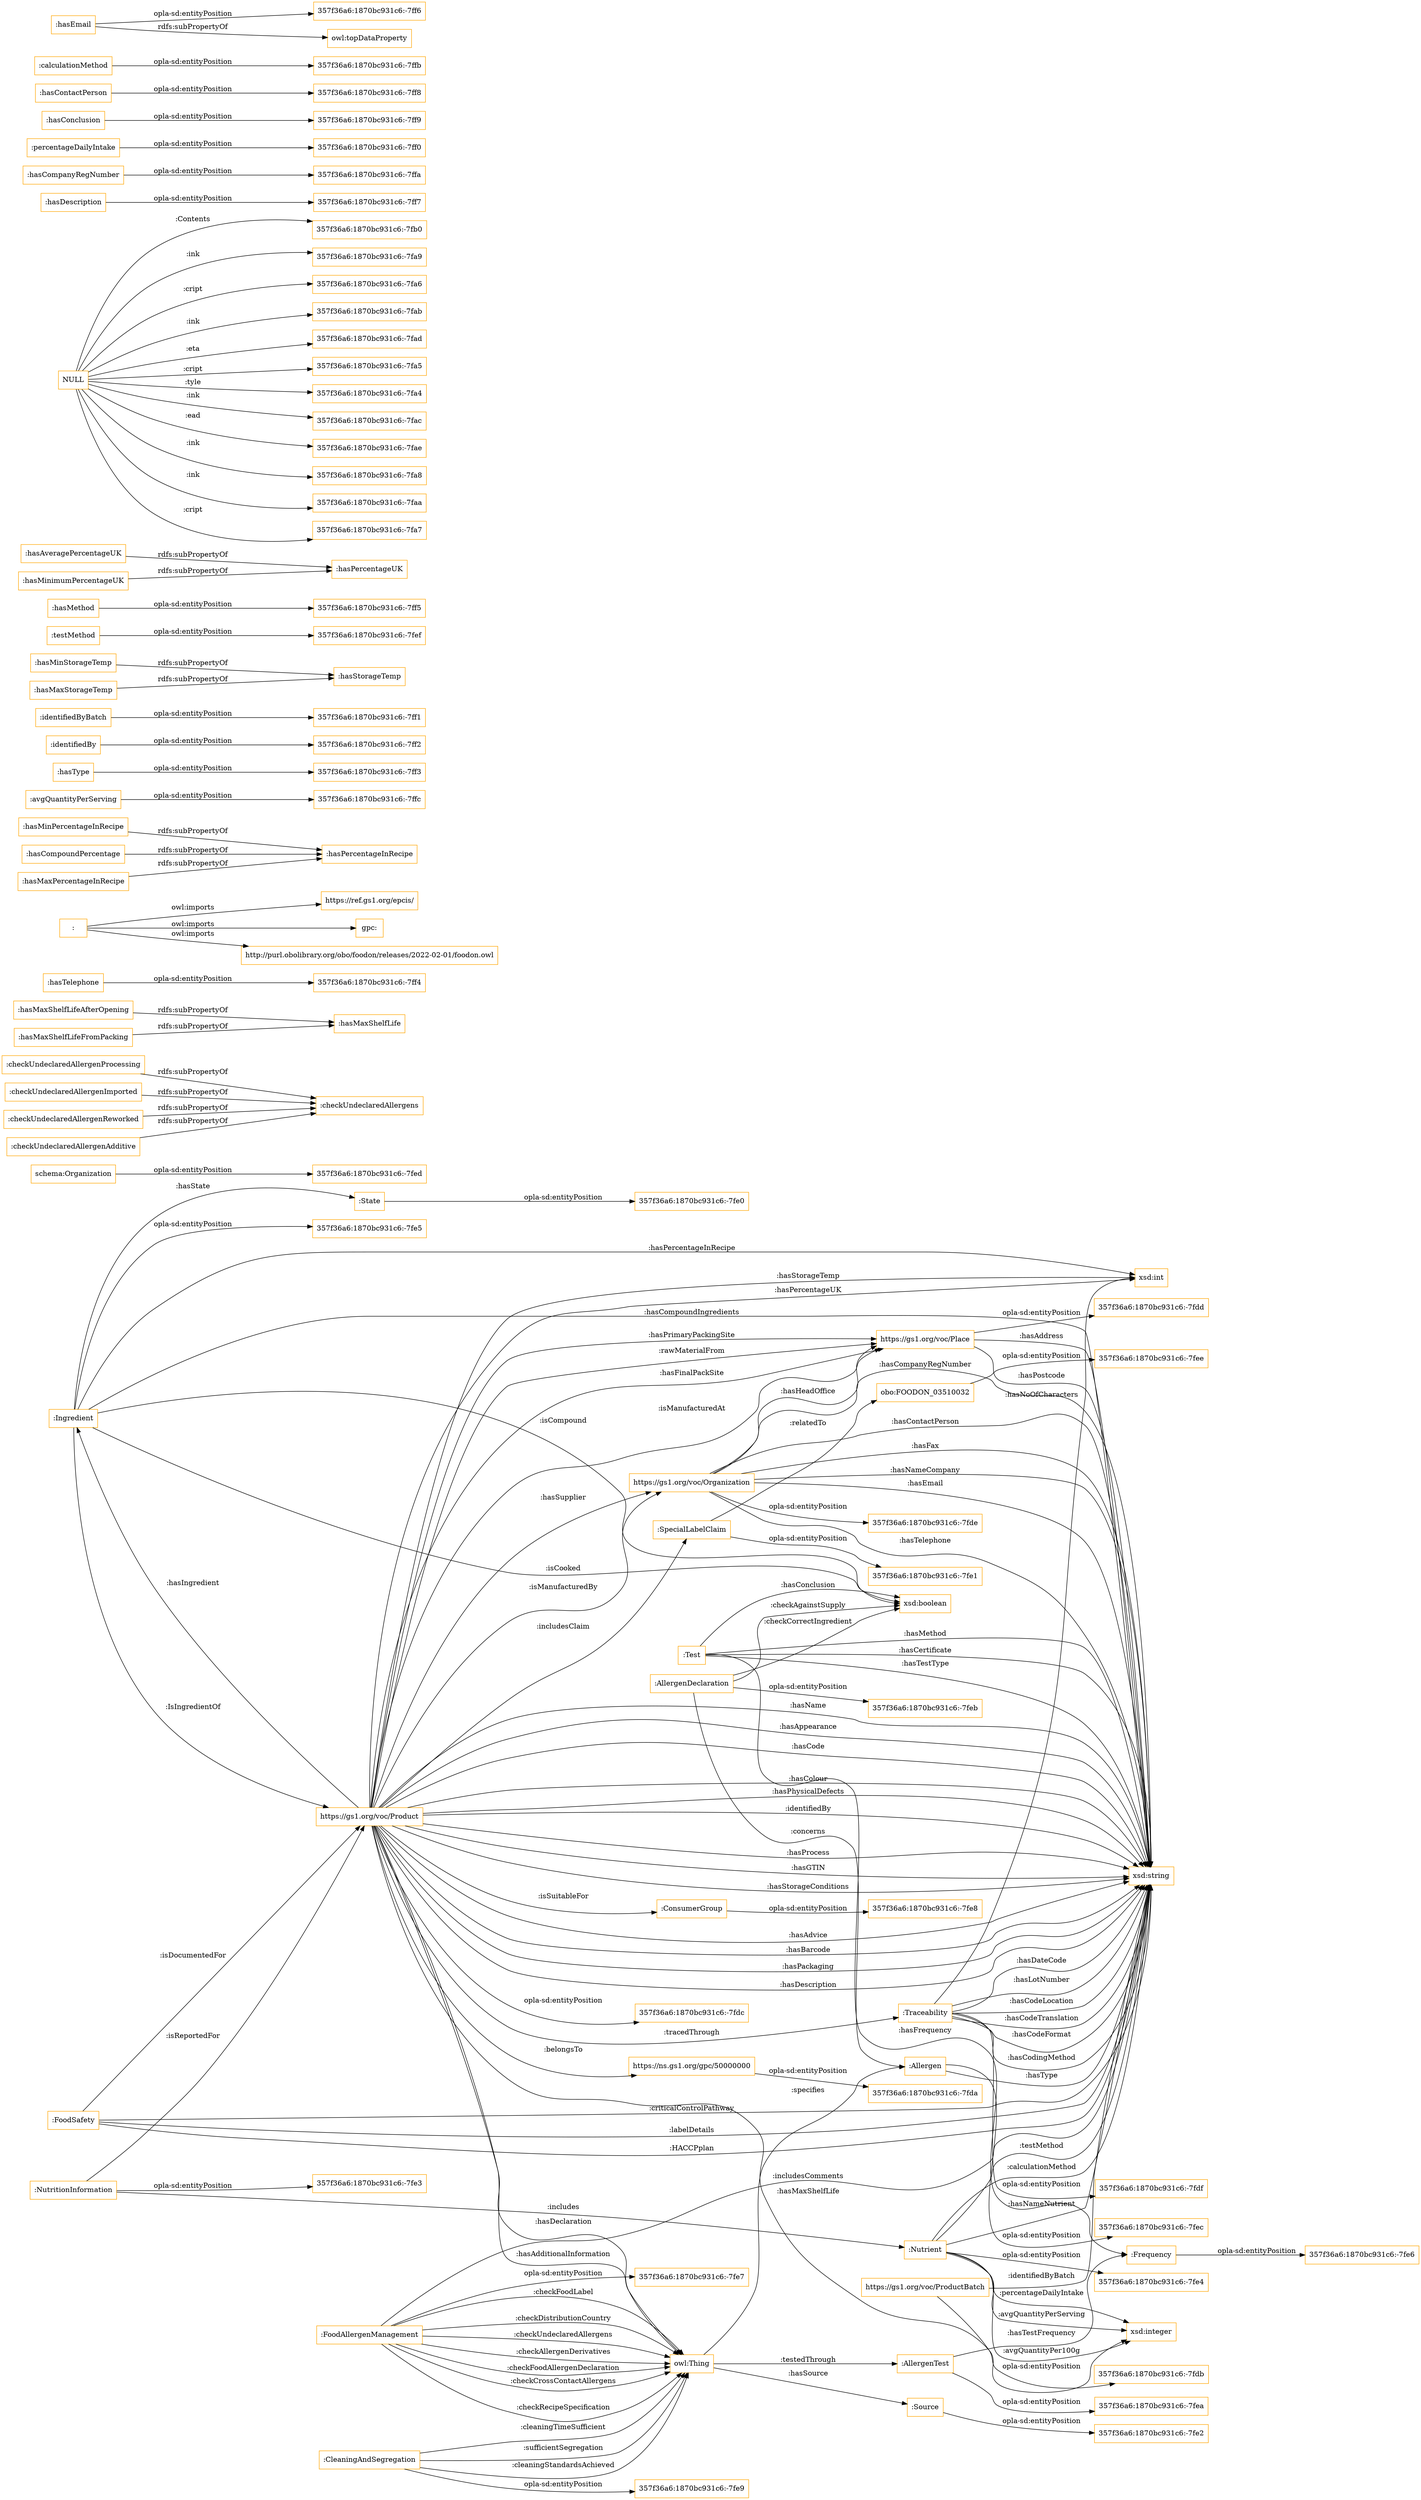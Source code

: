 digraph ar2dtool_diagram { 
rankdir=LR;
size="1501"
node [shape = rectangle, color="orange"]; ":Test" ":Ingredient" ":Frequency" ":SpecialLabelClaim" "https://gs1.org/voc/Product" "https://gs1.org/voc/ProductBatch" ":Traceability" ":Allergen" "schema:Organization" ":NutritionInformation" ":CleaningAndSegregation" "https://gs1.org/voc/Place" ":State" ":Nutrient" ":AllergenDeclaration" ":Source" ":FoodSafety" ":FoodAllergenManagement" ":ConsumerGroup" "https://gs1.org/voc/Organization" ":AllergenTest" ; /*classes style*/
	":checkUndeclaredAllergenProcessing" -> ":checkUndeclaredAllergens" [ label = "rdfs:subPropertyOf" ];
	":ConsumerGroup" -> "357f36a6:1870bc931c6:-7fe8" [ label = "opla-sd:entityPosition" ];
	":CleaningAndSegregation" -> "357f36a6:1870bc931c6:-7fe9" [ label = "opla-sd:entityPosition" ];
	":hasMaxShelfLifeAfterOpening" -> ":hasMaxShelfLife" [ label = "rdfs:subPropertyOf" ];
	":hasTelephone" -> "357f36a6:1870bc931c6:-7ff4" [ label = "opla-sd:entityPosition" ];
	":" -> "https://ref.gs1.org/epcis/" [ label = "owl:imports" ];
	":" -> "gpc:" [ label = "owl:imports" ];
	":" -> "http://purl.obolibrary.org/obo/foodon/releases/2022-02-01/foodon.owl" [ label = "owl:imports" ];
	":hasMinPercentageInRecipe" -> ":hasPercentageInRecipe" [ label = "rdfs:subPropertyOf" ];
	":avgQuantityPerServing" -> "357f36a6:1870bc931c6:-7ffc" [ label = "opla-sd:entityPosition" ];
	":hasType" -> "357f36a6:1870bc931c6:-7ff3" [ label = "opla-sd:entityPosition" ];
	":identifiedBy" -> "357f36a6:1870bc931c6:-7ff2" [ label = "opla-sd:entityPosition" ];
	":identifiedByBatch" -> "357f36a6:1870bc931c6:-7ff1" [ label = "opla-sd:entityPosition" ];
	":Source" -> "357f36a6:1870bc931c6:-7fe2" [ label = "opla-sd:entityPosition" ];
	":AllergenDeclaration" -> "357f36a6:1870bc931c6:-7feb" [ label = "opla-sd:entityPosition" ];
	":hasMinStorageTemp" -> ":hasStorageTemp" [ label = "rdfs:subPropertyOf" ];
	"https://gs1.org/voc/Place" -> "357f36a6:1870bc931c6:-7fdd" [ label = "opla-sd:entityPosition" ];
	":hasCompoundPercentage" -> ":hasPercentageInRecipe" [ label = "rdfs:subPropertyOf" ];
	"https://ns.gs1.org/gpc/50000000" -> "357f36a6:1870bc931c6:-7fda" [ label = "opla-sd:entityPosition" ];
	"https://gs1.org/voc/Organization" -> "357f36a6:1870bc931c6:-7fde" [ label = "opla-sd:entityPosition" ];
	":testMethod" -> "357f36a6:1870bc931c6:-7fef" [ label = "opla-sd:entityPosition" ];
	"obo:FOODON_03510032" -> "357f36a6:1870bc931c6:-7fee" [ label = "opla-sd:entityPosition" ];
	":hasMethod" -> "357f36a6:1870bc931c6:-7ff5" [ label = "opla-sd:entityPosition" ];
	":NutritionInformation" -> "357f36a6:1870bc931c6:-7fe3" [ label = "opla-sd:entityPosition" ];
	"https://gs1.org/voc/Product" -> "357f36a6:1870bc931c6:-7fdc" [ label = "opla-sd:entityPosition" ];
	":State" -> "357f36a6:1870bc931c6:-7fe0" [ label = "opla-sd:entityPosition" ];
	":Traceability" -> "357f36a6:1870bc931c6:-7fdf" [ label = "opla-sd:entityPosition" ];
	":hasAveragePercentageUK" -> ":hasPercentageUK" [ label = "rdfs:subPropertyOf" ];
	"NULL" -> "357f36a6:1870bc931c6:-7fb0" [ label = ":Contents" ];
	"NULL" -> "357f36a6:1870bc931c6:-7fa9" [ label = ":ink" ];
	"NULL" -> "357f36a6:1870bc931c6:-7fa6" [ label = ":cript" ];
	"NULL" -> "357f36a6:1870bc931c6:-7fab" [ label = ":ink" ];
	"NULL" -> "357f36a6:1870bc931c6:-7fad" [ label = ":eta" ];
	"NULL" -> "357f36a6:1870bc931c6:-7fa5" [ label = ":cript" ];
	"NULL" -> "357f36a6:1870bc931c6:-7fa4" [ label = ":tyle" ];
	"NULL" -> "357f36a6:1870bc931c6:-7fac" [ label = ":ink" ];
	"NULL" -> "357f36a6:1870bc931c6:-7fae" [ label = ":ead" ];
	"NULL" -> "357f36a6:1870bc931c6:-7fa8" [ label = ":ink" ];
	"NULL" -> "357f36a6:1870bc931c6:-7faa" [ label = ":ink" ];
	"NULL" -> "357f36a6:1870bc931c6:-7fa7" [ label = ":cript" ];
	":hasDescription" -> "357f36a6:1870bc931c6:-7ff7" [ label = "opla-sd:entityPosition" ];
	":Nutrient" -> "357f36a6:1870bc931c6:-7fe4" [ label = "opla-sd:entityPosition" ];
	":hasCompanyRegNumber" -> "357f36a6:1870bc931c6:-7ffa" [ label = "opla-sd:entityPosition" ];
	":percentageDailyIntake" -> "357f36a6:1870bc931c6:-7ff0" [ label = "opla-sd:entityPosition" ];
	":hasConclusion" -> "357f36a6:1870bc931c6:-7ff9" [ label = "opla-sd:entityPosition" ];
	":hasMaxStorageTemp" -> ":hasStorageTemp" [ label = "rdfs:subPropertyOf" ];
	"schema:Organization" -> "357f36a6:1870bc931c6:-7fed" [ label = "opla-sd:entityPosition" ];
	":checkUndeclaredAllergenImported" -> ":checkUndeclaredAllergens" [ label = "rdfs:subPropertyOf" ];
	":Frequency" -> "357f36a6:1870bc931c6:-7fe6" [ label = "opla-sd:entityPosition" ];
	":Ingredient" -> "357f36a6:1870bc931c6:-7fe5" [ label = "opla-sd:entityPosition" ];
	":SpecialLabelClaim" -> "357f36a6:1870bc931c6:-7fe1" [ label = "opla-sd:entityPosition" ];
	":Allergen" -> "357f36a6:1870bc931c6:-7fec" [ label = "opla-sd:entityPosition" ];
	":hasMaxShelfLifeFromPacking" -> ":hasMaxShelfLife" [ label = "rdfs:subPropertyOf" ];
	":hasMaxPercentageInRecipe" -> ":hasPercentageInRecipe" [ label = "rdfs:subPropertyOf" ];
	":AllergenTest" -> "357f36a6:1870bc931c6:-7fea" [ label = "opla-sd:entityPosition" ];
	":hasMinimumPercentageUK" -> ":hasPercentageUK" [ label = "rdfs:subPropertyOf" ];
	":hasContactPerson" -> "357f36a6:1870bc931c6:-7ff8" [ label = "opla-sd:entityPosition" ];
	":checkUndeclaredAllergenReworked" -> ":checkUndeclaredAllergens" [ label = "rdfs:subPropertyOf" ];
	":calculationMethod" -> "357f36a6:1870bc931c6:-7ffb" [ label = "opla-sd:entityPosition" ];
	"https://gs1.org/voc/ProductBatch" -> "357f36a6:1870bc931c6:-7fdb" [ label = "opla-sd:entityPosition" ];
	":checkUndeclaredAllergenAdditive" -> ":checkUndeclaredAllergens" [ label = "rdfs:subPropertyOf" ];
	":FoodAllergenManagement" -> "357f36a6:1870bc931c6:-7fe7" [ label = "opla-sd:entityPosition" ];
	":hasEmail" -> "357f36a6:1870bc931c6:-7ff6" [ label = "opla-sd:entityPosition" ];
	":hasEmail" -> "owl:topDataProperty" [ label = "rdfs:subPropertyOf" ];
	":Nutrient" -> "xsd:integer" [ label = ":avgQuantityPer100g" ];
	"https://gs1.org/voc/Product" -> ":ConsumerGroup" [ label = ":isSuitableFor" ];
	"owl:Thing" -> ":Allergen" [ label = ":specifies" ];
	"https://gs1.org/voc/Product" -> "xsd:string" [ label = ":hasName" ];
	":Ingredient" -> "xsd:boolean" [ label = ":isCompound" ];
	"owl:Thing" -> ":AllergenTest" [ label = ":testedThrough" ];
	":FoodAllergenManagement" -> "owl:Thing" [ label = ":checkRecipeSpecification" ];
	":Nutrient" -> "xsd:integer" [ label = ":percentageDailyIntake" ];
	"https://gs1.org/voc/Product" -> "xsd:string" [ label = ":hasAppearance" ];
	"https://gs1.org/voc/Organization" -> "xsd:string" [ label = ":hasNameCompany" ];
	"https://gs1.org/voc/Organization" -> "xsd:string" [ label = ":hasEmail" ];
	"https://gs1.org/voc/Organization" -> "xsd:string" [ label = ":hasTelephone" ];
	":Ingredient" -> "xsd:int" [ label = ":hasPercentageInRecipe" ];
	"https://gs1.org/voc/Product" -> "https://gs1.org/voc/Place" [ label = ":isManufacturedAt" ];
	":FoodSafety" -> "xsd:string" [ label = ":criticalControlPathway" ];
	":Ingredient" -> "xsd:boolean" [ label = ":isCooked" ];
	"https://gs1.org/voc/Product" -> "owl:Thing" [ label = ":hasDeclaration" ];
	":Test" -> "xsd:boolean" [ label = ":hasConclusion" ];
	"https://gs1.org/voc/Product" -> "https://gs1.org/voc/Place" [ label = ":hasPrimaryPackingSite" ];
	"https://gs1.org/voc/Product" -> "xsd:string" [ label = ":hasCode" ];
	":NutritionInformation" -> "https://gs1.org/voc/Product" [ label = ":isReportedFor" ];
	":CleaningAndSegregation" -> "owl:Thing" [ label = ":cleaningStandardsAchieved" ];
	":FoodAllergenManagement" -> "owl:Thing" [ label = ":checkFoodLabel" ];
	"https://gs1.org/voc/Product" -> ":Traceability" [ label = ":tracedThrough" ];
	":Traceability" -> "xsd:string" [ label = ":hasLotNumber" ];
	":Ingredient" -> ":State" [ label = ":hasState" ];
	":Traceability" -> "xsd:string" [ label = ":hasCodeLocation" ];
	"https://gs1.org/voc/Product" -> "owl:Thing" [ label = ":hasAdditionalInformation" ];
	":FoodAllergenManagement" -> "xsd:string" [ label = ":includesComments" ];
	":CleaningAndSegregation" -> "owl:Thing" [ label = ":cleaningTimeSufficient" ];
	"https://gs1.org/voc/Product" -> "xsd:string" [ label = ":hasColour" ];
	"https://gs1.org/voc/Organization" -> "xsd:string" [ label = ":hasCompanyRegNumber" ];
	"https://gs1.org/voc/Product" -> "https://gs1.org/voc/Organization" [ label = ":isManufacturedBy" ];
	"owl:Thing" -> ":Source" [ label = ":hasSource" ];
	":Test" -> "xsd:string" [ label = ":hasMethod" ];
	":Traceability" -> "xsd:int" [ label = ":hasNoOfCharacters" ];
	":FoodAllergenManagement" -> "owl:Thing" [ label = ":checkDistributionCountry" ];
	":Nutrient" -> "xsd:string" [ label = ":testMethod" ];
	":FoodSafety" -> "https://gs1.org/voc/Product" [ label = ":isDocumentedFor" ];
	":FoodSafety" -> "xsd:string" [ label = ":labelDetails" ];
	"https://gs1.org/voc/Organization" -> "xsd:string" [ label = ":hasContactPerson" ];
	":Nutrient" -> "xsd:string" [ label = ":calculationMethod" ];
	"https://gs1.org/voc/Organization" -> "xsd:string" [ label = ":hasFax" ];
	"https://gs1.org/voc/Product" -> "xsd:string" [ label = ":hasPhysicalDefects" ];
	":SpecialLabelClaim" -> "obo:FOODON_03510032" [ label = ":relatedTo" ];
	":Test" -> "xsd:string" [ label = ":hasCertificate" ];
	":Test" -> ":Frequency" [ label = ":hasFrequency" ];
	"https://gs1.org/voc/Organization" -> "https://gs1.org/voc/Place" [ label = ":hasHeadOffice" ];
	":Traceability" -> "xsd:string" [ label = ":hasCodeTranslation" ];
	"https://gs1.org/voc/Place" -> "xsd:string" [ label = ":hasAddress" ];
	"https://gs1.org/voc/Product" -> "xsd:string" [ label = ":identifiedBy" ];
	":CleaningAndSegregation" -> "owl:Thing" [ label = ":sufficientSegregation" ];
	"https://gs1.org/voc/Product" -> "xsd:string" [ label = ":hasProcess" ];
	":AllergenDeclaration" -> "xsd:boolean" [ label = ":checkCorrectIngredient" ];
	"https://gs1.org/voc/Product" -> "xsd:string" [ label = ":hasGTIN" ];
	":NutritionInformation" -> ":Nutrient" [ label = ":includes" ];
	":Ingredient" -> "xsd:string" [ label = ":hasCompoundIngredients" ];
	"https://gs1.org/voc/Product" -> "https://gs1.org/voc/Organization" [ label = ":hasSupplier" ];
	"https://gs1.org/voc/Product" -> "xsd:int" [ label = ":hasPercentageUK" ];
	"https://gs1.org/voc/Product" -> "https://gs1.org/voc/Place" [ label = ":rawMaterialFrom" ];
	"https://gs1.org/voc/Product" -> "xsd:string" [ label = ":hasStorageConditions" ];
	"https://gs1.org/voc/Place" -> "xsd:string" [ label = ":hasPostcode" ];
	":FoodSafety" -> "xsd:string" [ label = ":HACCPplan" ];
	"https://gs1.org/voc/Product" -> "xsd:integer" [ label = ":hasMaxShelfLife" ];
	":Traceability" -> "xsd:string" [ label = ":hasCodeFormat" ];
	":Nutrient" -> "xsd:integer" [ label = ":avgQuantityPerServing" ];
	"https://gs1.org/voc/Product" -> "xsd:string" [ label = ":hasAdvice" ];
	"https://gs1.org/voc/Product" -> "xsd:int" [ label = ":hasStorageTemp" ];
	":AllergenDeclaration" -> "xsd:boolean" [ label = ":checkAgainstSupply" ];
	":AllergenDeclaration" -> ":Allergen" [ label = ":concerns" ];
	"https://gs1.org/voc/Product" -> ":SpecialLabelClaim" [ label = ":includesClaim" ];
	":Traceability" -> "xsd:string" [ label = ":hasCodingMethod" ];
	":Nutrient" -> "xsd:string" [ label = ":hasNameNutrient" ];
	"https://gs1.org/voc/Product" -> "xsd:string" [ label = ":hasBarcode" ];
	":FoodAllergenManagement" -> "owl:Thing" [ label = ":checkUndeclaredAllergens" ];
	":Allergen" -> "xsd:string" [ label = ":hasType" ];
	"https://gs1.org/voc/Product" -> "xsd:string" [ label = ":hasPackaging" ];
	":AllergenTest" -> ":Frequency" [ label = ":hasTestFrequency" ];
	"https://gs1.org/voc/Product" -> "xsd:string" [ label = ":hasDescription" ];
	"https://gs1.org/voc/Product" -> "https://gs1.org/voc/Place" [ label = ":hasFinalPackSite" ];
	":FoodAllergenManagement" -> "owl:Thing" [ label = ":checkAllergenDerivatives" ];
	":FoodAllergenManagement" -> "owl:Thing" [ label = ":checkFoodAllergenDeclaration" ];
	":Ingredient" -> "https://gs1.org/voc/Product" [ label = ":IsIngredientOf" ];
	"https://gs1.org/voc/Product" -> ":Ingredient" [ label = ":hasIngredient" ];
	"https://gs1.org/voc/ProductBatch" -> "xsd:string" [ label = ":identifiedByBatch" ];
	":Traceability" -> "xsd:string" [ label = ":hasDateCode" ];
	":FoodAllergenManagement" -> "owl:Thing" [ label = ":checkCrossContactAllergens" ];
	":Test" -> "xsd:string" [ label = ":hasTestType" ];
	"https://gs1.org/voc/Product" -> "https://ns.gs1.org/gpc/50000000" [ label = ":belongsTo" ];

}
